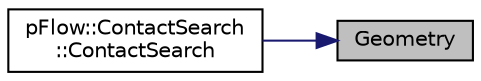 digraph "Geometry"
{
 // LATEX_PDF_SIZE
  edge [fontname="Helvetica",fontsize="10",labelfontname="Helvetica",labelfontsize="10"];
  node [fontname="Helvetica",fontsize="10",shape=record];
  rankdir="RL";
  Node1 [label="Geometry",height=0.2,width=0.4,color="black", fillcolor="grey75", style="filled", fontcolor="black",tooltip=" "];
  Node1 -> Node2 [dir="back",color="midnightblue",fontsize="10",style="solid",fontname="Helvetica"];
  Node2 [label="pFlow::ContactSearch\l::ContactSearch",height=0.2,width=0.4,color="black", fillcolor="white", style="filled",URL="$classpFlow_1_1ContactSearch.html#af9dd514cd28edb2b83ffa07d78e89a77",tooltip=" "];
}
